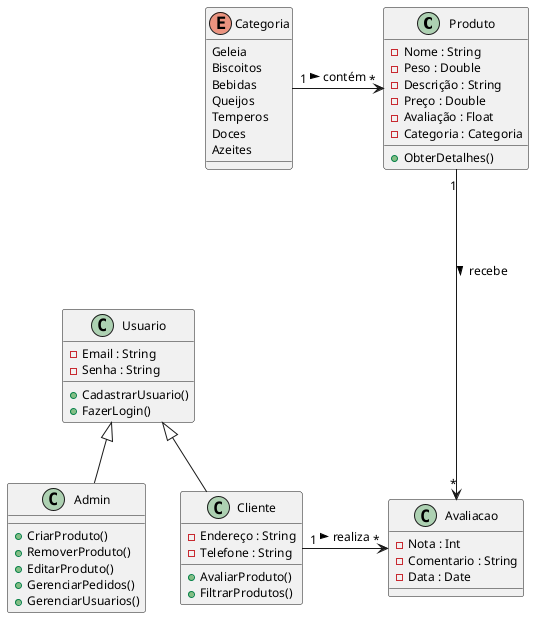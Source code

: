 @startuml Classe

skinparam handwritten false ' Deixa o diagrama mais "limpo" e não "desenhado a mão"
skinparam classAttributeIconSize 0 ' Remove ícones de visibilidade para atributos
skinparam classMethodIconSize 0    ' Remove ícones de visibilidade para métodos
skinparam linetype ortho           ' Tenta usar linhas retas (ortogonais) para as associações
skinparam defaultFontName "Arial"   ' Define uma fonte mais comum
skinparam defaultFontSize 12       ' Define um tamanho de fonte padrão
skinparam defaultTextAlignment center

class Produto {
  - Nome : String
  - Peso : Double 
  - Descrição : String
  - Preço : Double
  - Avaliação : Float 
  - Categoria : Categoria
  + ObterDetalhes() 
}

enum Categoria {
  Geleia
  Biscoitos
  Bebidas
  Queijos
  Temperos
  Doces
  Azeites
}

class Usuario {
  - Email : String
  - Senha : String
  + CadastrarUsuario()
  + FazerLogin()
}

class Cliente {
  - Endereço : String
  - Telefone : String
  + AvaliarProduto()
  + FiltrarProdutos()
}

class Avaliacao {
  - Nota : Int
  - Comentario : String
  - Data : Date
}

class Admin {
  + CriarProduto()
  + RemoverProduto()
  + EditarProduto()
  + GerenciarPedidos()
  + GerenciarUsuarios()
}

' --- Relacionamentos ---

' Herança: Cliente e Admin são tipos de Usuário
Admin -up-|> Usuario
Cliente -up-|> Usuario

' Associação entre Produto e Categoria
Categoria "1" -right-> "*" Produto : contém >

' Associação entre Cliente e Produto
Cliente "1" -right-> "*" Avaliacao : realiza >
Produto "1" -down---> "*" Avaliacao : recebe >

@enduml